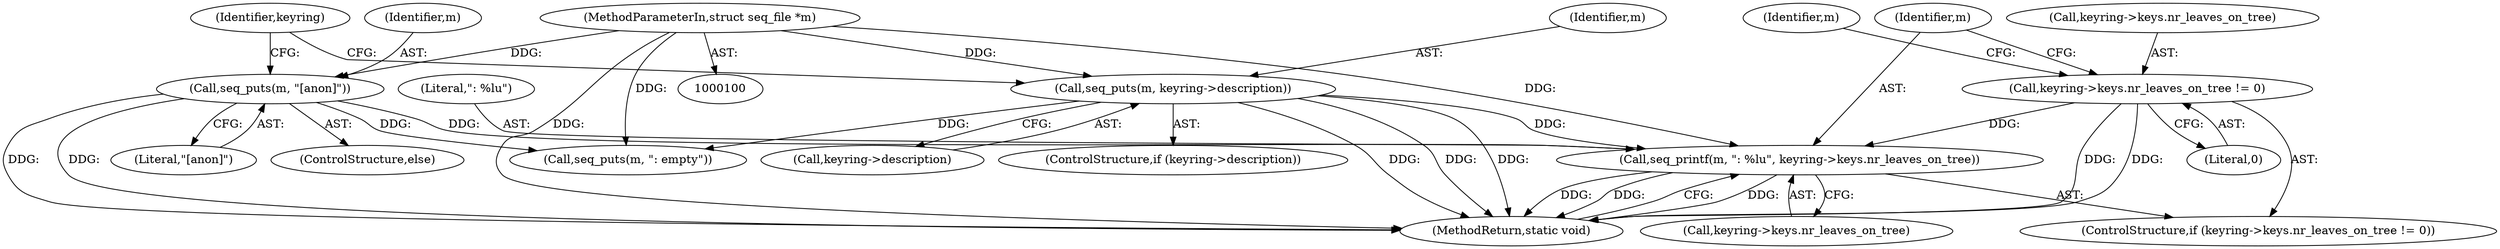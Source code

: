 digraph "0_linux_363b02dab09b3226f3bd1420dad9c72b79a42a76_10@pointer" {
"1000129" [label="(Call,seq_printf(m, \": %lu\", keyring->keys.nr_leaves_on_tree))"];
"1000114" [label="(Call,seq_puts(m, \"[anon]\"))"];
"1000102" [label="(MethodParameterIn,struct seq_file *m)"];
"1000108" [label="(Call,seq_puts(m, keyring->description))"];
"1000122" [label="(Call,keyring->keys.nr_leaves_on_tree != 0)"];
"1000122" [label="(Call,keyring->keys.nr_leaves_on_tree != 0)"];
"1000109" [label="(Identifier,m)"];
"1000131" [label="(Literal,\": %lu\")"];
"1000116" [label="(Literal,\"[anon]\")"];
"1000119" [label="(Identifier,keyring)"];
"1000138" [label="(Call,seq_puts(m, \": empty\"))"];
"1000108" [label="(Call,seq_puts(m, keyring->description))"];
"1000110" [label="(Call,keyring->description)"];
"1000139" [label="(Identifier,m)"];
"1000129" [label="(Call,seq_printf(m, \": %lu\", keyring->keys.nr_leaves_on_tree))"];
"1000115" [label="(Identifier,m)"];
"1000104" [label="(ControlStructure,if (keyring->description))"];
"1000130" [label="(Identifier,m)"];
"1000113" [label="(ControlStructure,else)"];
"1000121" [label="(ControlStructure,if (keyring->keys.nr_leaves_on_tree != 0))"];
"1000102" [label="(MethodParameterIn,struct seq_file *m)"];
"1000141" [label="(MethodReturn,static void)"];
"1000114" [label="(Call,seq_puts(m, \"[anon]\"))"];
"1000123" [label="(Call,keyring->keys.nr_leaves_on_tree)"];
"1000132" [label="(Call,keyring->keys.nr_leaves_on_tree)"];
"1000128" [label="(Literal,0)"];
"1000129" -> "1000121"  [label="AST: "];
"1000129" -> "1000132"  [label="CFG: "];
"1000130" -> "1000129"  [label="AST: "];
"1000131" -> "1000129"  [label="AST: "];
"1000132" -> "1000129"  [label="AST: "];
"1000141" -> "1000129"  [label="CFG: "];
"1000129" -> "1000141"  [label="DDG: "];
"1000129" -> "1000141"  [label="DDG: "];
"1000129" -> "1000141"  [label="DDG: "];
"1000114" -> "1000129"  [label="DDG: "];
"1000108" -> "1000129"  [label="DDG: "];
"1000102" -> "1000129"  [label="DDG: "];
"1000122" -> "1000129"  [label="DDG: "];
"1000114" -> "1000113"  [label="AST: "];
"1000114" -> "1000116"  [label="CFG: "];
"1000115" -> "1000114"  [label="AST: "];
"1000116" -> "1000114"  [label="AST: "];
"1000119" -> "1000114"  [label="CFG: "];
"1000114" -> "1000141"  [label="DDG: "];
"1000114" -> "1000141"  [label="DDG: "];
"1000102" -> "1000114"  [label="DDG: "];
"1000114" -> "1000138"  [label="DDG: "];
"1000102" -> "1000100"  [label="AST: "];
"1000102" -> "1000141"  [label="DDG: "];
"1000102" -> "1000108"  [label="DDG: "];
"1000102" -> "1000138"  [label="DDG: "];
"1000108" -> "1000104"  [label="AST: "];
"1000108" -> "1000110"  [label="CFG: "];
"1000109" -> "1000108"  [label="AST: "];
"1000110" -> "1000108"  [label="AST: "];
"1000119" -> "1000108"  [label="CFG: "];
"1000108" -> "1000141"  [label="DDG: "];
"1000108" -> "1000141"  [label="DDG: "];
"1000108" -> "1000141"  [label="DDG: "];
"1000108" -> "1000138"  [label="DDG: "];
"1000122" -> "1000121"  [label="AST: "];
"1000122" -> "1000128"  [label="CFG: "];
"1000123" -> "1000122"  [label="AST: "];
"1000128" -> "1000122"  [label="AST: "];
"1000130" -> "1000122"  [label="CFG: "];
"1000139" -> "1000122"  [label="CFG: "];
"1000122" -> "1000141"  [label="DDG: "];
"1000122" -> "1000141"  [label="DDG: "];
}
